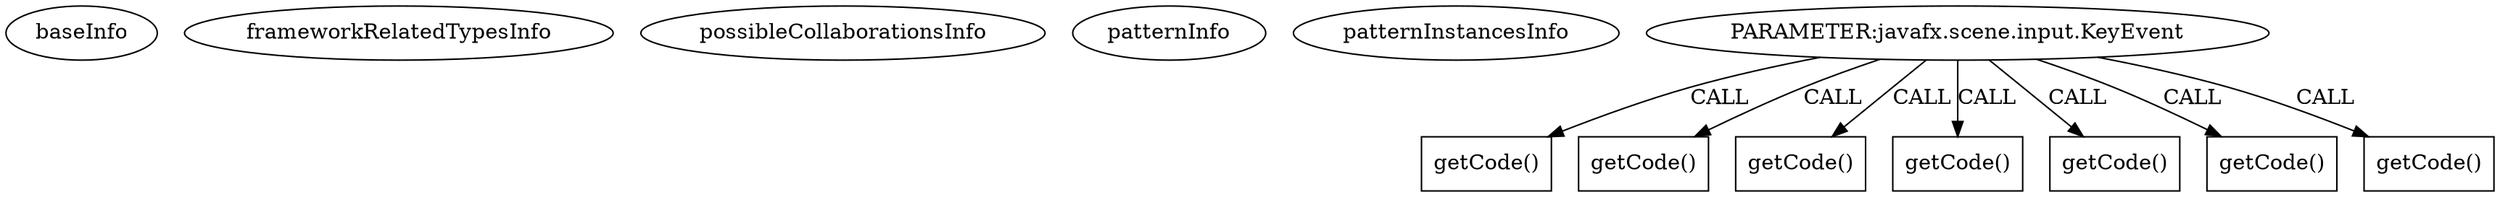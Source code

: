 digraph {
baseInfo[graphId=775,category="pattern",isAnonymous=false,possibleRelation=false]
frameworkRelatedTypesInfo[]
possibleCollaborationsInfo[]
patternInfo[frequency=4.0,patternRootClient=null]
patternInstancesInfo[0="nablex-jfx-control-date~/nablex-jfx-control-date/jfx-control-date-master/src/main/java/be/nabu/jfx/control/date/DatePicker.java~void initialize()~3725",1="JASCValentine-BrickBreaker~/JASCValentine-BrickBreaker/BrickBreaker-master/src/brickbreaker/Level.java~void initContent(int)~561",2="Enriqe-Breaking-Bad-Brick-Breaker~/Enriqe-Breaking-Bad-Brick-Breaker/Breaking-Bad-Brick-Breaker-master/src/bbbrickbreaker/Level.java~void initContent(int)~446",3="bianconejo-CEFX~/bianconejo-CEFX/CEFX-master/src/cefx/util/AutoCompleteComboBoxListener.java~AutoCompleteComboBoxListener~2166"]
5[label="PARAMETER:javafx.scene.input.KeyEvent",vertexType="PARAMETER_DECLARATION",isFrameworkType=false]
10[label="getCode()",vertexType="INSIDE_CALL",isFrameworkType=false,shape=box]
21[label="getCode()",vertexType="INSIDE_CALL",isFrameworkType=false,shape=box]
27[label="getCode()",vertexType="INSIDE_CALL",isFrameworkType=false,shape=box]
25[label="getCode()",vertexType="INSIDE_CALL",isFrameworkType=false,shape=box]
8[label="getCode()",vertexType="INSIDE_CALL",isFrameworkType=false,shape=box]
19[label="getCode()",vertexType="INSIDE_CALL",isFrameworkType=false,shape=box]
29[label="getCode()",vertexType="INSIDE_CALL",isFrameworkType=false,shape=box]
5->10[label="CALL"]
5->19[label="CALL"]
5->21[label="CALL"]
5->27[label="CALL"]
5->25[label="CALL"]
5->29[label="CALL"]
5->8[label="CALL"]
}
